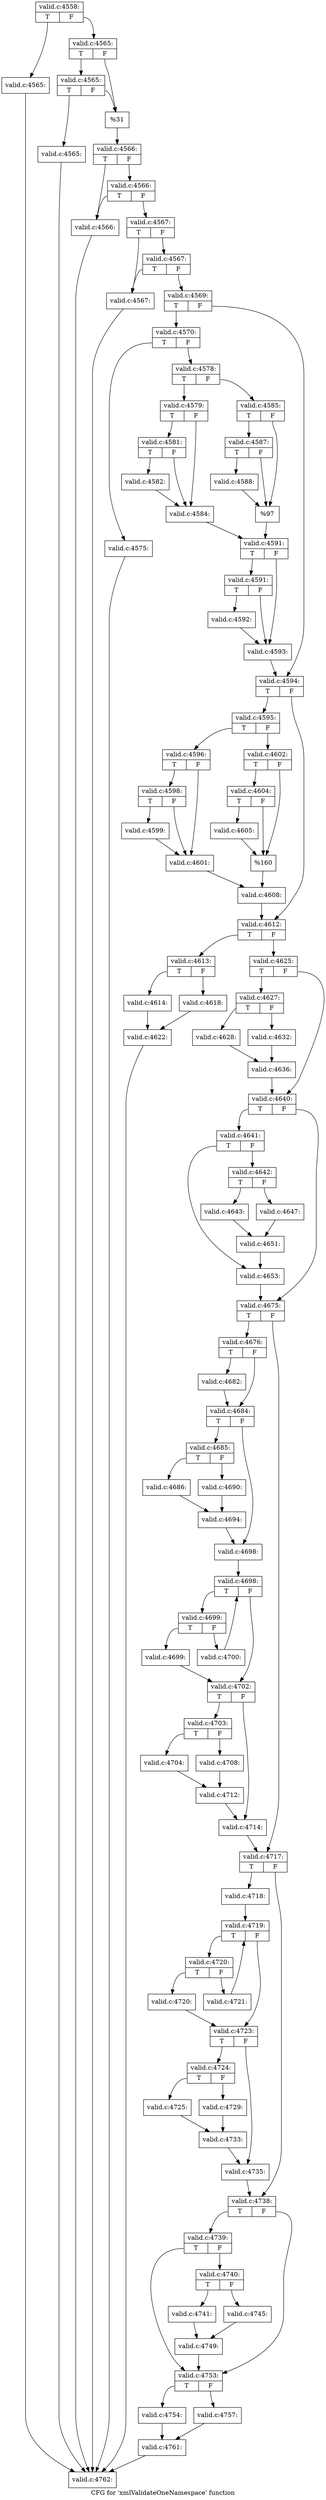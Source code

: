 digraph "CFG for 'xmlValidateOneNamespace' function" {
	label="CFG for 'xmlValidateOneNamespace' function";

	Node0x55fa50e4dad0 [shape=record,label="{valid.c:4558:|{<s0>T|<s1>F}}"];
	Node0x55fa50e4dad0:s0 -> Node0x55fa50e58630;
	Node0x55fa50e4dad0:s1 -> Node0x55fa50e586d0;
	Node0x55fa50e58630 [shape=record,label="{valid.c:4565:}"];
	Node0x55fa50e58630 -> Node0x55fa50e653f0;
	Node0x55fa50e586d0 [shape=record,label="{valid.c:4565:|{<s0>T|<s1>F}}"];
	Node0x55fa50e586d0:s0 -> Node0x55fa50e58a80;
	Node0x55fa50e586d0:s1 -> Node0x55fa50e58a30;
	Node0x55fa50e58a80 [shape=record,label="{valid.c:4565:|{<s0>T|<s1>F}}"];
	Node0x55fa50e58a80:s0 -> Node0x55fa50e589e0;
	Node0x55fa50e58a80:s1 -> Node0x55fa50e58a30;
	Node0x55fa50e589e0 [shape=record,label="{valid.c:4565:}"];
	Node0x55fa50e589e0 -> Node0x55fa50e653f0;
	Node0x55fa50e58a30 [shape=record,label="{%31}"];
	Node0x55fa50e58a30 -> Node0x55fa50e58680;
	Node0x55fa50e58680 [shape=record,label="{valid.c:4566:|{<s0>T|<s1>F}}"];
	Node0x55fa50e58680:s0 -> Node0x55fa50e59080;
	Node0x55fa50e58680:s1 -> Node0x55fa50e59120;
	Node0x55fa50e59120 [shape=record,label="{valid.c:4566:|{<s0>T|<s1>F}}"];
	Node0x55fa50e59120:s0 -> Node0x55fa50e59080;
	Node0x55fa50e59120:s1 -> Node0x55fa50e590d0;
	Node0x55fa50e59080 [shape=record,label="{valid.c:4566:}"];
	Node0x55fa50e59080 -> Node0x55fa50e653f0;
	Node0x55fa50e590d0 [shape=record,label="{valid.c:4567:|{<s0>T|<s1>F}}"];
	Node0x55fa50e590d0:s0 -> Node0x55fa50e598a0;
	Node0x55fa50e590d0:s1 -> Node0x55fa50e59940;
	Node0x55fa50e59940 [shape=record,label="{valid.c:4567:|{<s0>T|<s1>F}}"];
	Node0x55fa50e59940:s0 -> Node0x55fa50e598a0;
	Node0x55fa50e59940:s1 -> Node0x55fa50e598f0;
	Node0x55fa50e598a0 [shape=record,label="{valid.c:4567:}"];
	Node0x55fa50e598a0 -> Node0x55fa50e653f0;
	Node0x55fa50e598f0 [shape=record,label="{valid.c:4569:|{<s0>T|<s1>F}}"];
	Node0x55fa50e598f0:s0 -> Node0x55fa50e5a0c0;
	Node0x55fa50e598f0:s1 -> Node0x55fa50e5a110;
	Node0x55fa50e5a0c0 [shape=record,label="{valid.c:4570:|{<s0>T|<s1>F}}"];
	Node0x55fa50e5a0c0:s0 -> Node0x55fa50e5ae30;
	Node0x55fa50e5a0c0:s1 -> Node0x55fa50e5ae80;
	Node0x55fa50e5ae30 [shape=record,label="{valid.c:4575:}"];
	Node0x55fa50e5ae30 -> Node0x55fa50e653f0;
	Node0x55fa50e5ae80 [shape=record,label="{valid.c:4578:|{<s0>T|<s1>F}}"];
	Node0x55fa50e5ae80:s0 -> Node0x55fa50e5c740;
	Node0x55fa50e5ae80:s1 -> Node0x55fa50e5c7e0;
	Node0x55fa50e5c740 [shape=record,label="{valid.c:4579:|{<s0>T|<s1>F}}"];
	Node0x55fa50e5c740:s0 -> Node0x55fa50e5d360;
	Node0x55fa50e5c740:s1 -> Node0x55fa50e5d310;
	Node0x55fa50e5d360 [shape=record,label="{valid.c:4581:|{<s0>T|<s1>F}}"];
	Node0x55fa50e5d360:s0 -> Node0x55fa50e5d2c0;
	Node0x55fa50e5d360:s1 -> Node0x55fa50e5d310;
	Node0x55fa50e5d2c0 [shape=record,label="{valid.c:4582:}"];
	Node0x55fa50e5d2c0 -> Node0x55fa50e5d310;
	Node0x55fa50e5d310 [shape=record,label="{valid.c:4584:}"];
	Node0x55fa50e5d310 -> Node0x55fa50e5c790;
	Node0x55fa50e5c7e0 [shape=record,label="{valid.c:4585:|{<s0>T|<s1>F}}"];
	Node0x55fa50e5c7e0:s0 -> Node0x55fa50e5e710;
	Node0x55fa50e5c7e0:s1 -> Node0x55fa50e5e6c0;
	Node0x55fa50e5e710 [shape=record,label="{valid.c:4587:|{<s0>T|<s1>F}}"];
	Node0x55fa50e5e710:s0 -> Node0x55fa50e5e670;
	Node0x55fa50e5e710:s1 -> Node0x55fa50e5e6c0;
	Node0x55fa50e5e670 [shape=record,label="{valid.c:4588:}"];
	Node0x55fa50e5e670 -> Node0x55fa50e5e6c0;
	Node0x55fa50e5e6c0 [shape=record,label="{%97}"];
	Node0x55fa50e5e6c0 -> Node0x55fa50e5c790;
	Node0x55fa50e5c790 [shape=record,label="{valid.c:4591:|{<s0>T|<s1>F}}"];
	Node0x55fa50e5c790:s0 -> Node0x55fa50e5f430;
	Node0x55fa50e5c790:s1 -> Node0x55fa50e5f3e0;
	Node0x55fa50e5f430 [shape=record,label="{valid.c:4591:|{<s0>T|<s1>F}}"];
	Node0x55fa50e5f430:s0 -> Node0x55fa50e5f390;
	Node0x55fa50e5f430:s1 -> Node0x55fa50e5f3e0;
	Node0x55fa50e5f390 [shape=record,label="{valid.c:4592:}"];
	Node0x55fa50e5f390 -> Node0x55fa50e5f3e0;
	Node0x55fa50e5f3e0 [shape=record,label="{valid.c:4593:}"];
	Node0x55fa50e5f3e0 -> Node0x55fa50e5a110;
	Node0x55fa50e5a110 [shape=record,label="{valid.c:4594:|{<s0>T|<s1>F}}"];
	Node0x55fa50e5a110:s0 -> Node0x55fa50e5fee0;
	Node0x55fa50e5a110:s1 -> Node0x55fa50e5ff30;
	Node0x55fa50e5fee0 [shape=record,label="{valid.c:4595:|{<s0>T|<s1>F}}"];
	Node0x55fa50e5fee0:s0 -> Node0x55fa50e602f0;
	Node0x55fa50e5fee0:s1 -> Node0x55fa50e60390;
	Node0x55fa50e602f0 [shape=record,label="{valid.c:4596:|{<s0>T|<s1>F}}"];
	Node0x55fa50e602f0:s0 -> Node0x55fa50e60fe0;
	Node0x55fa50e602f0:s1 -> Node0x55fa50e60f90;
	Node0x55fa50e60fe0 [shape=record,label="{valid.c:4598:|{<s0>T|<s1>F}}"];
	Node0x55fa50e60fe0:s0 -> Node0x55fa50e60f40;
	Node0x55fa50e60fe0:s1 -> Node0x55fa50e60f90;
	Node0x55fa50e60f40 [shape=record,label="{valid.c:4599:}"];
	Node0x55fa50e60f40 -> Node0x55fa50e60f90;
	Node0x55fa50e60f90 [shape=record,label="{valid.c:4601:}"];
	Node0x55fa50e60f90 -> Node0x55fa50e60340;
	Node0x55fa50e60390 [shape=record,label="{valid.c:4602:|{<s0>T|<s1>F}}"];
	Node0x55fa50e60390:s0 -> Node0x55fa50e625f0;
	Node0x55fa50e60390:s1 -> Node0x55fa50e625a0;
	Node0x55fa50e625f0 [shape=record,label="{valid.c:4604:|{<s0>T|<s1>F}}"];
	Node0x55fa50e625f0:s0 -> Node0x55fa50e62550;
	Node0x55fa50e625f0:s1 -> Node0x55fa50e625a0;
	Node0x55fa50e62550 [shape=record,label="{valid.c:4605:}"];
	Node0x55fa50e62550 -> Node0x55fa50e625a0;
	Node0x55fa50e625a0 [shape=record,label="{%160}"];
	Node0x55fa50e625a0 -> Node0x55fa50e60340;
	Node0x55fa50e60340 [shape=record,label="{valid.c:4608:}"];
	Node0x55fa50e60340 -> Node0x55fa50e5ff30;
	Node0x55fa50e5ff30 [shape=record,label="{valid.c:4612:|{<s0>T|<s1>F}}"];
	Node0x55fa50e5ff30:s0 -> Node0x55fa50e63490;
	Node0x55fa50e5ff30:s1 -> Node0x55fa50e634e0;
	Node0x55fa50e63490 [shape=record,label="{valid.c:4613:|{<s0>T|<s1>F}}"];
	Node0x55fa50e63490:s0 -> Node0x55fa50e638a0;
	Node0x55fa50e63490:s1 -> Node0x55fa50e63940;
	Node0x55fa50e638a0 [shape=record,label="{valid.c:4614:}"];
	Node0x55fa50e638a0 -> Node0x55fa50e638f0;
	Node0x55fa50e63940 [shape=record,label="{valid.c:4618:}"];
	Node0x55fa50e63940 -> Node0x55fa50e638f0;
	Node0x55fa50e638f0 [shape=record,label="{valid.c:4622:}"];
	Node0x55fa50e638f0 -> Node0x55fa50e653f0;
	Node0x55fa50e634e0 [shape=record,label="{valid.c:4625:|{<s0>T|<s1>F}}"];
	Node0x55fa50e634e0:s0 -> Node0x55fa50e661a0;
	Node0x55fa50e634e0:s1 -> Node0x55fa50e661f0;
	Node0x55fa50e661a0 [shape=record,label="{valid.c:4627:|{<s0>T|<s1>F}}"];
	Node0x55fa50e661a0:s0 -> Node0x55fa50e665b0;
	Node0x55fa50e661a0:s1 -> Node0x55fa50e66650;
	Node0x55fa50e665b0 [shape=record,label="{valid.c:4628:}"];
	Node0x55fa50e665b0 -> Node0x55fa50e66600;
	Node0x55fa50e66650 [shape=record,label="{valid.c:4632:}"];
	Node0x55fa50e66650 -> Node0x55fa50e66600;
	Node0x55fa50e66600 [shape=record,label="{valid.c:4636:}"];
	Node0x55fa50e66600 -> Node0x55fa50e661f0;
	Node0x55fa50e661f0 [shape=record,label="{valid.c:4640:|{<s0>T|<s1>F}}"];
	Node0x55fa50e661f0:s0 -> Node0x55fa50e67d90;
	Node0x55fa50e661f0:s1 -> Node0x55fa50e67de0;
	Node0x55fa50e67d90 [shape=record,label="{valid.c:4641:|{<s0>T|<s1>F}}"];
	Node0x55fa50e67d90:s0 -> Node0x55fa50e68320;
	Node0x55fa50e67d90:s1 -> Node0x55fa50e682d0;
	Node0x55fa50e682d0 [shape=record,label="{valid.c:4642:|{<s0>T|<s1>F}}"];
	Node0x55fa50e682d0:s0 -> Node0x55fa50e68850;
	Node0x55fa50e682d0:s1 -> Node0x55fa50e688f0;
	Node0x55fa50e68850 [shape=record,label="{valid.c:4643:}"];
	Node0x55fa50e68850 -> Node0x55fa50e688a0;
	Node0x55fa50e688f0 [shape=record,label="{valid.c:4647:}"];
	Node0x55fa50e688f0 -> Node0x55fa50e688a0;
	Node0x55fa50e688a0 [shape=record,label="{valid.c:4651:}"];
	Node0x55fa50e688a0 -> Node0x55fa50e68320;
	Node0x55fa50e68320 [shape=record,label="{valid.c:4653:}"];
	Node0x55fa50e68320 -> Node0x55fa50e67de0;
	Node0x55fa50e67de0 [shape=record,label="{valid.c:4675:|{<s0>T|<s1>F}}"];
	Node0x55fa50e67de0:s0 -> Node0x55fa50e6a520;
	Node0x55fa50e67de0:s1 -> Node0x55fa50e6a570;
	Node0x55fa50e6a520 [shape=record,label="{valid.c:4676:|{<s0>T|<s1>F}}"];
	Node0x55fa50e6a520:s0 -> Node0x55fa50e6b550;
	Node0x55fa50e6a520:s1 -> Node0x55fa50e6b5a0;
	Node0x55fa50e6b550 [shape=record,label="{valid.c:4682:}"];
	Node0x55fa50e6b550 -> Node0x55fa50e6b5a0;
	Node0x55fa50e6b5a0 [shape=record,label="{valid.c:4684:|{<s0>T|<s1>F}}"];
	Node0x55fa50e6b5a0:s0 -> Node0x55fa50e6bd20;
	Node0x55fa50e6b5a0:s1 -> Node0x55fa50e6bd70;
	Node0x55fa50e6bd20 [shape=record,label="{valid.c:4685:|{<s0>T|<s1>F}}"];
	Node0x55fa50e6bd20:s0 -> Node0x55fa50e6c130;
	Node0x55fa50e6bd20:s1 -> Node0x55fa50e6c1d0;
	Node0x55fa50e6c130 [shape=record,label="{valid.c:4686:}"];
	Node0x55fa50e6c130 -> Node0x55fa50e6c180;
	Node0x55fa50e6c1d0 [shape=record,label="{valid.c:4690:}"];
	Node0x55fa50e6c1d0 -> Node0x55fa50e6c180;
	Node0x55fa50e6c180 [shape=record,label="{valid.c:4694:}"];
	Node0x55fa50e6c180 -> Node0x55fa50e6bd70;
	Node0x55fa50e6bd70 [shape=record,label="{valid.c:4698:}"];
	Node0x55fa50e6bd70 -> Node0x55fa50e6d9b0;
	Node0x55fa50e6d9b0 [shape=record,label="{valid.c:4698:|{<s0>T|<s1>F}}"];
	Node0x55fa50e6d9b0:s0 -> Node0x55fa50e6ddb0;
	Node0x55fa50e6d9b0:s1 -> Node0x55fa50e6dbd0;
	Node0x55fa50e6ddb0 [shape=record,label="{valid.c:4699:|{<s0>T|<s1>F}}"];
	Node0x55fa50e6ddb0:s0 -> Node0x55fa50e6ded0;
	Node0x55fa50e6ddb0:s1 -> Node0x55fa50e6df20;
	Node0x55fa50e6ded0 [shape=record,label="{valid.c:4699:}"];
	Node0x55fa50e6ded0 -> Node0x55fa50e6dbd0;
	Node0x55fa50e6df20 [shape=record,label="{valid.c:4700:}"];
	Node0x55fa50e6df20 -> Node0x55fa50e6d9b0;
	Node0x55fa50e6dbd0 [shape=record,label="{valid.c:4702:|{<s0>T|<s1>F}}"];
	Node0x55fa50e6dbd0:s0 -> Node0x55fa50e6e780;
	Node0x55fa50e6dbd0:s1 -> Node0x55fa50e6e7d0;
	Node0x55fa50e6e780 [shape=record,label="{valid.c:4703:|{<s0>T|<s1>F}}"];
	Node0x55fa50e6e780:s0 -> Node0x55fa50e6eb90;
	Node0x55fa50e6e780:s1 -> Node0x55fa50e6ec30;
	Node0x55fa50e6eb90 [shape=record,label="{valid.c:4704:}"];
	Node0x55fa50e6eb90 -> Node0x55fa50e6ebe0;
	Node0x55fa50e6ec30 [shape=record,label="{valid.c:4708:}"];
	Node0x55fa50e6ec30 -> Node0x55fa50e6ebe0;
	Node0x55fa50e6ebe0 [shape=record,label="{valid.c:4712:}"];
	Node0x55fa50e6ebe0 -> Node0x55fa50e6e7d0;
	Node0x55fa50e6e7d0 [shape=record,label="{valid.c:4714:}"];
	Node0x55fa50e6e7d0 -> Node0x55fa50e6a570;
	Node0x55fa50e6a570 [shape=record,label="{valid.c:4717:|{<s0>T|<s1>F}}"];
	Node0x55fa50e6a570:s0 -> Node0x55fa50e709a0;
	Node0x55fa50e6a570:s1 -> Node0x55fa50e709f0;
	Node0x55fa50e709a0 [shape=record,label="{valid.c:4718:}"];
	Node0x55fa50e709a0 -> Node0x55fa50e71290;
	Node0x55fa50e71290 [shape=record,label="{valid.c:4719:|{<s0>T|<s1>F}}"];
	Node0x55fa50e71290:s0 -> Node0x55fa50e71690;
	Node0x55fa50e71290:s1 -> Node0x55fa50e714b0;
	Node0x55fa50e71690 [shape=record,label="{valid.c:4720:|{<s0>T|<s1>F}}"];
	Node0x55fa50e71690:s0 -> Node0x55fa50e71840;
	Node0x55fa50e71690:s1 -> Node0x55fa50e71890;
	Node0x55fa50e71840 [shape=record,label="{valid.c:4720:}"];
	Node0x55fa50e71840 -> Node0x55fa50e714b0;
	Node0x55fa50e71890 [shape=record,label="{valid.c:4721:}"];
	Node0x55fa50e71890 -> Node0x55fa50e71290;
	Node0x55fa50e714b0 [shape=record,label="{valid.c:4723:|{<s0>T|<s1>F}}"];
	Node0x55fa50e714b0:s0 -> Node0x55fa50e720f0;
	Node0x55fa50e714b0:s1 -> Node0x55fa50e72140;
	Node0x55fa50e720f0 [shape=record,label="{valid.c:4724:|{<s0>T|<s1>F}}"];
	Node0x55fa50e720f0:s0 -> Node0x55fa50e72500;
	Node0x55fa50e720f0:s1 -> Node0x55fa50e725a0;
	Node0x55fa50e72500 [shape=record,label="{valid.c:4725:}"];
	Node0x55fa50e72500 -> Node0x55fa50e72550;
	Node0x55fa50e725a0 [shape=record,label="{valid.c:4729:}"];
	Node0x55fa50e725a0 -> Node0x55fa50e72550;
	Node0x55fa50e72550 [shape=record,label="{valid.c:4733:}"];
	Node0x55fa50e72550 -> Node0x55fa50e72140;
	Node0x55fa50e72140 [shape=record,label="{valid.c:4735:}"];
	Node0x55fa50e72140 -> Node0x55fa50e709f0;
	Node0x55fa50e709f0 [shape=record,label="{valid.c:4738:|{<s0>T|<s1>F}}"];
	Node0x55fa50e709f0:s0 -> Node0x55fa50e74dd0;
	Node0x55fa50e709f0:s1 -> Node0x55fa50e74d80;
	Node0x55fa50e74dd0 [shape=record,label="{valid.c:4739:|{<s0>T|<s1>F}}"];
	Node0x55fa50e74dd0:s0 -> Node0x55fa50e74d80;
	Node0x55fa50e74dd0:s1 -> Node0x55fa50e74d30;
	Node0x55fa50e74d30 [shape=record,label="{valid.c:4740:|{<s0>T|<s1>F}}"];
	Node0x55fa50e74d30:s0 -> Node0x55fa50e75630;
	Node0x55fa50e74d30:s1 -> Node0x55fa50e756d0;
	Node0x55fa50e75630 [shape=record,label="{valid.c:4741:}"];
	Node0x55fa50e75630 -> Node0x55fa50e75680;
	Node0x55fa50e756d0 [shape=record,label="{valid.c:4745:}"];
	Node0x55fa50e756d0 -> Node0x55fa50e75680;
	Node0x55fa50e75680 [shape=record,label="{valid.c:4749:}"];
	Node0x55fa50e75680 -> Node0x55fa50e74d80;
	Node0x55fa50e74d80 [shape=record,label="{valid.c:4753:|{<s0>T|<s1>F}}"];
	Node0x55fa50e74d80:s0 -> Node0x55fa50e771a0;
	Node0x55fa50e74d80:s1 -> Node0x55fa50e77240;
	Node0x55fa50e771a0 [shape=record,label="{valid.c:4754:}"];
	Node0x55fa50e771a0 -> Node0x55fa50e771f0;
	Node0x55fa50e77240 [shape=record,label="{valid.c:4757:}"];
	Node0x55fa50e77240 -> Node0x55fa50e771f0;
	Node0x55fa50e771f0 [shape=record,label="{valid.c:4761:}"];
	Node0x55fa50e771f0 -> Node0x55fa50e653f0;
	Node0x55fa50e653f0 [shape=record,label="{valid.c:4762:}"];
}
